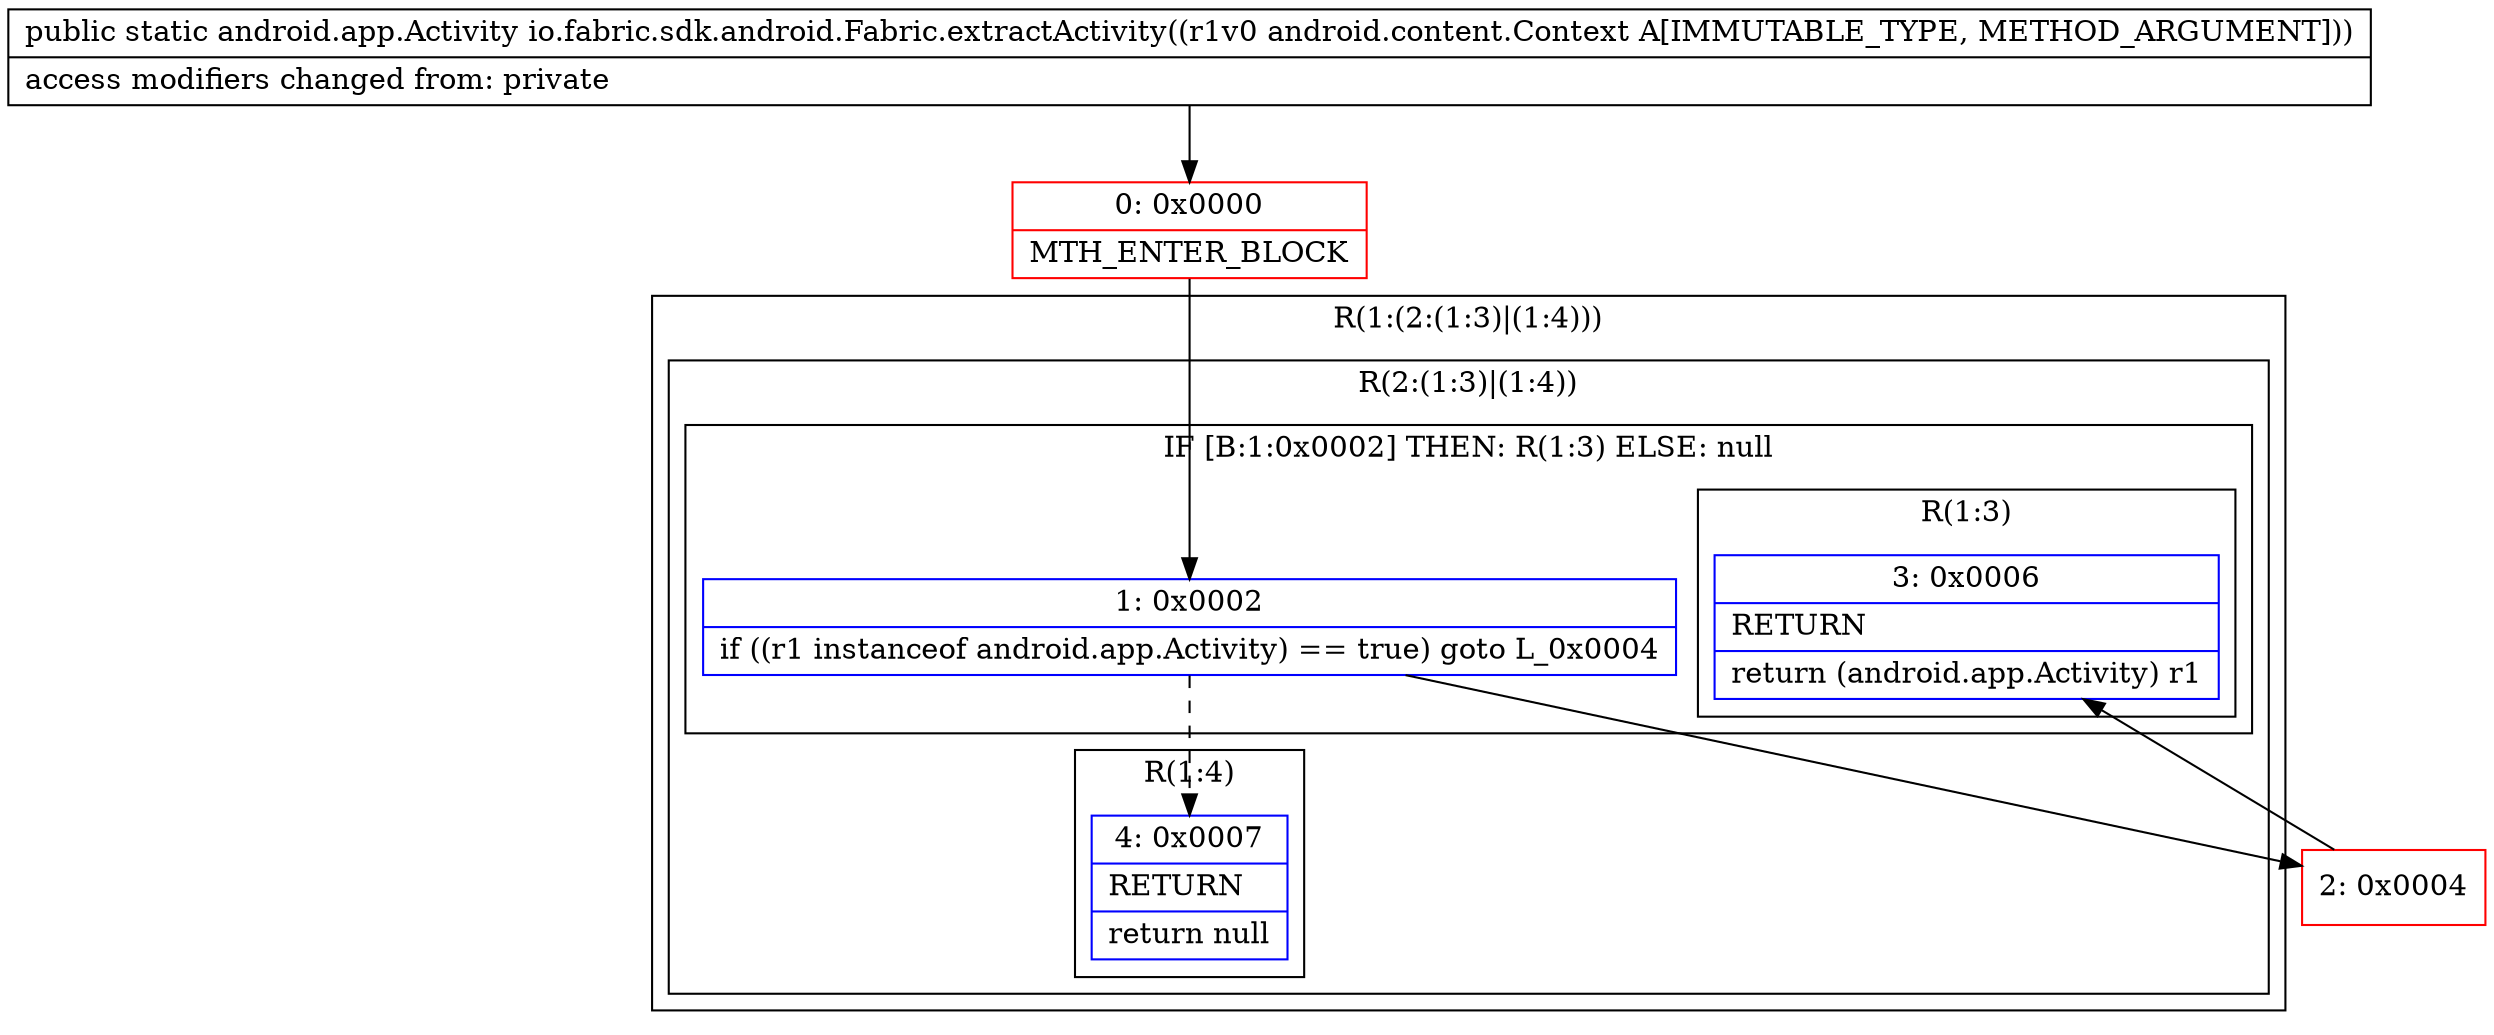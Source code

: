 digraph "CFG forio.fabric.sdk.android.Fabric.extractActivity(Landroid\/content\/Context;)Landroid\/app\/Activity;" {
subgraph cluster_Region_1033025164 {
label = "R(1:(2:(1:3)|(1:4)))";
node [shape=record,color=blue];
subgraph cluster_Region_1933944356 {
label = "R(2:(1:3)|(1:4))";
node [shape=record,color=blue];
subgraph cluster_IfRegion_1731636099 {
label = "IF [B:1:0x0002] THEN: R(1:3) ELSE: null";
node [shape=record,color=blue];
Node_1 [shape=record,label="{1\:\ 0x0002|if ((r1 instanceof android.app.Activity) == true) goto L_0x0004\l}"];
subgraph cluster_Region_79294796 {
label = "R(1:3)";
node [shape=record,color=blue];
Node_3 [shape=record,label="{3\:\ 0x0006|RETURN\l|return (android.app.Activity) r1\l}"];
}
}
subgraph cluster_Region_741806465 {
label = "R(1:4)";
node [shape=record,color=blue];
Node_4 [shape=record,label="{4\:\ 0x0007|RETURN\l|return null\l}"];
}
}
}
Node_0 [shape=record,color=red,label="{0\:\ 0x0000|MTH_ENTER_BLOCK\l}"];
Node_2 [shape=record,color=red,label="{2\:\ 0x0004}"];
MethodNode[shape=record,label="{public static android.app.Activity io.fabric.sdk.android.Fabric.extractActivity((r1v0 android.content.Context A[IMMUTABLE_TYPE, METHOD_ARGUMENT]))  | access modifiers changed from: private\l}"];
MethodNode -> Node_0;
Node_1 -> Node_2;
Node_1 -> Node_4[style=dashed];
Node_0 -> Node_1;
Node_2 -> Node_3;
}

